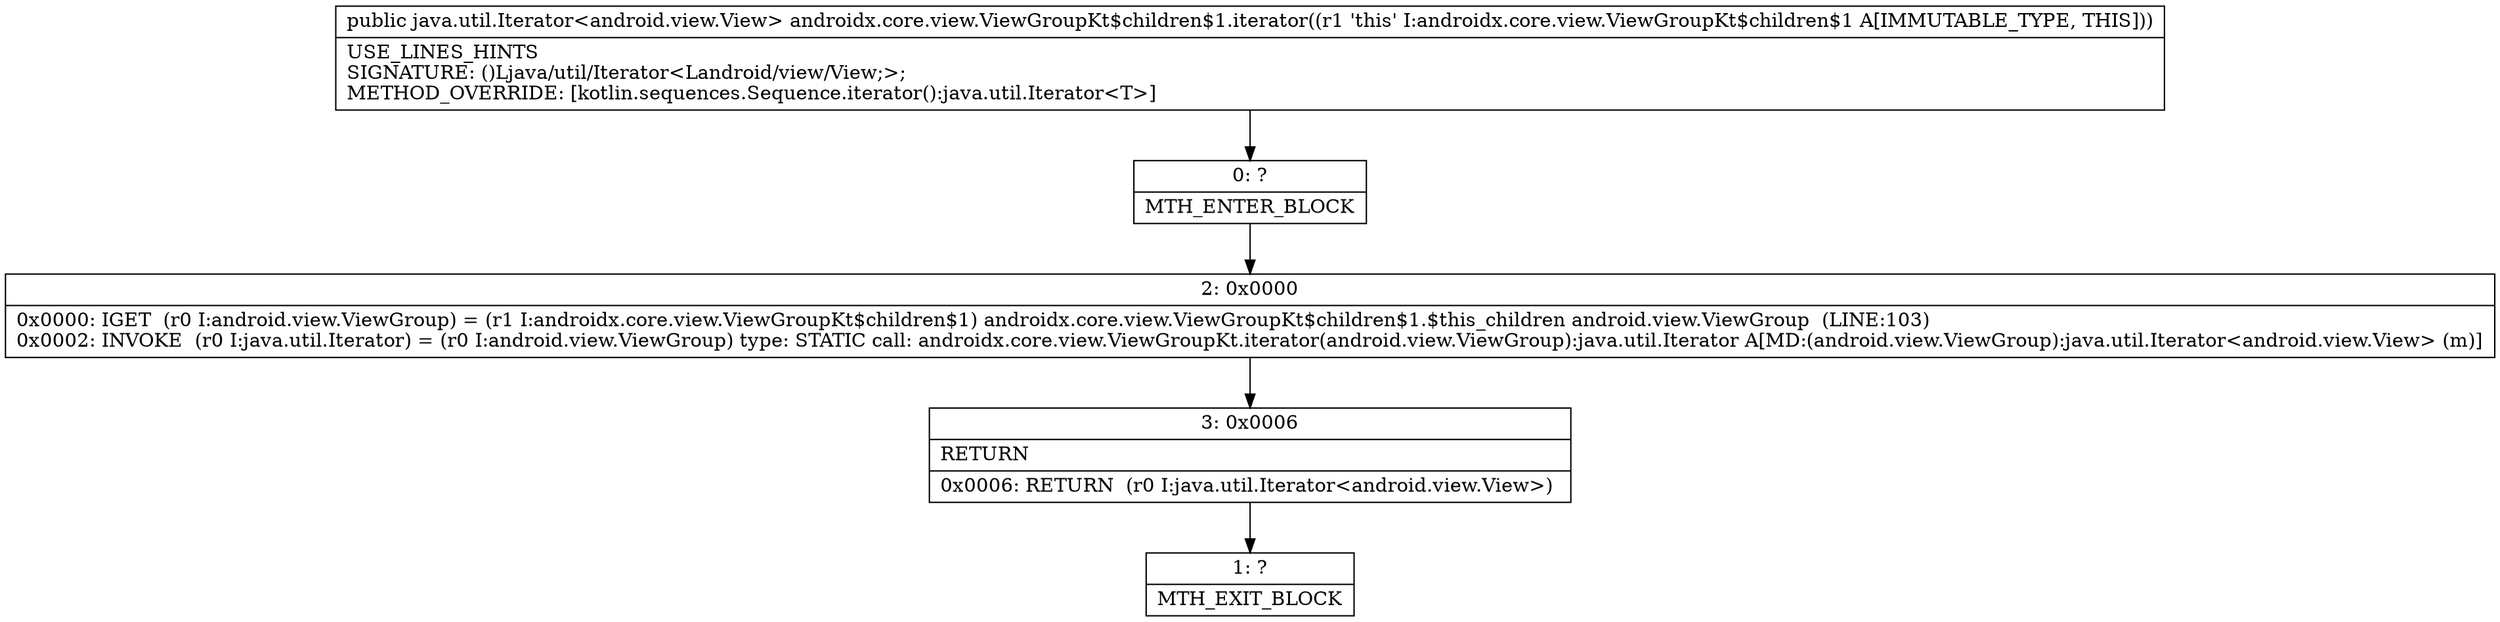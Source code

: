 digraph "CFG forandroidx.core.view.ViewGroupKt$children$1.iterator()Ljava\/util\/Iterator;" {
Node_0 [shape=record,label="{0\:\ ?|MTH_ENTER_BLOCK\l}"];
Node_2 [shape=record,label="{2\:\ 0x0000|0x0000: IGET  (r0 I:android.view.ViewGroup) = (r1 I:androidx.core.view.ViewGroupKt$children$1) androidx.core.view.ViewGroupKt$children$1.$this_children android.view.ViewGroup  (LINE:103)\l0x0002: INVOKE  (r0 I:java.util.Iterator) = (r0 I:android.view.ViewGroup) type: STATIC call: androidx.core.view.ViewGroupKt.iterator(android.view.ViewGroup):java.util.Iterator A[MD:(android.view.ViewGroup):java.util.Iterator\<android.view.View\> (m)]\l}"];
Node_3 [shape=record,label="{3\:\ 0x0006|RETURN\l|0x0006: RETURN  (r0 I:java.util.Iterator\<android.view.View\>) \l}"];
Node_1 [shape=record,label="{1\:\ ?|MTH_EXIT_BLOCK\l}"];
MethodNode[shape=record,label="{public java.util.Iterator\<android.view.View\> androidx.core.view.ViewGroupKt$children$1.iterator((r1 'this' I:androidx.core.view.ViewGroupKt$children$1 A[IMMUTABLE_TYPE, THIS]))  | USE_LINES_HINTS\lSIGNATURE: ()Ljava\/util\/Iterator\<Landroid\/view\/View;\>;\lMETHOD_OVERRIDE: [kotlin.sequences.Sequence.iterator():java.util.Iterator\<T\>]\l}"];
MethodNode -> Node_0;Node_0 -> Node_2;
Node_2 -> Node_3;
Node_3 -> Node_1;
}

